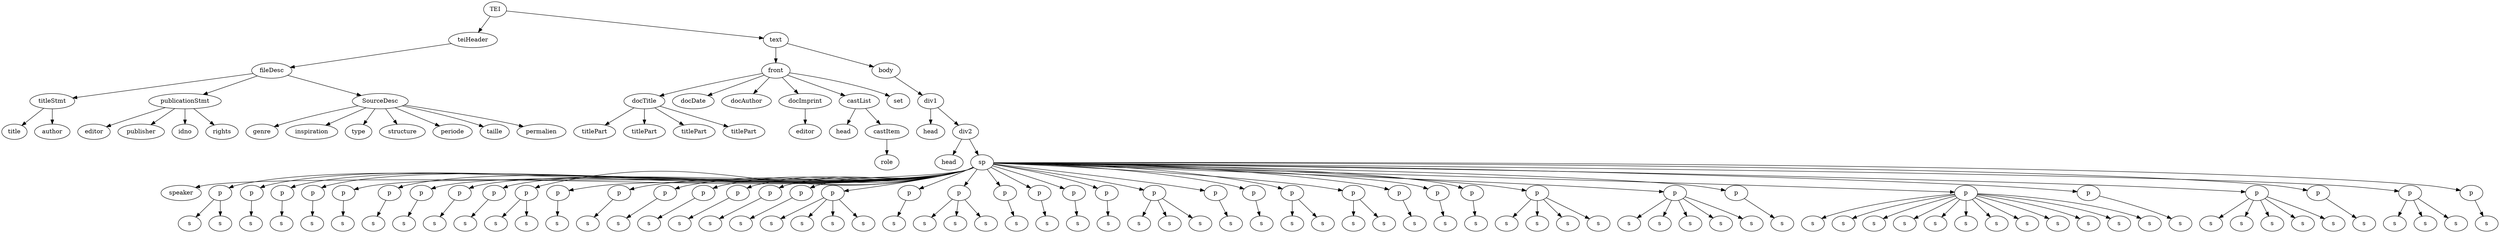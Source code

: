 digraph Tree {
	"t0" [label = "TEI"];
	"t1" [label = "teiHeader"];
	"t2" [label = "fileDesc"];
	"t3" [label = "titleStmt"];
	"t4" [label = "title"];
	"t5" [label = "author"];
	"t6" [label = "publicationStmt"];
	"t7" [label = "editor"];
	"t8" [label = "publisher"];
	"t9" [label = "idno"];
	"t10" [label = "rights"];
	"t11" [label = "SourceDesc"];
	"t12" [label = "genre"];
	"t13" [label = "inspiration"];
	"t14" [label = "type"];
	"t15" [label = "structure"];
	"t16" [label = "periode"];
	"t17" [label = "taille"];
	"t18" [label = "permalien"];
	"t19" [label = "text"];
	"t20" [label = "front"];
	"t21" [label = "docTitle"];
	"t22" [label = "titlePart"];
	"t23" [label = "titlePart"];
	"t24" [label = "titlePart"];
	"t25" [label = "titlePart"];
	"t26" [label = "docDate"];
	"t27" [label = "docAuthor"];
	"t28" [label = "docImprint"];
	"t29" [label = "editor"];
	"t30" [label = "castList"];
	"t31" [label = "head"];
	"t32" [label = "castItem"];
	"t33" [label = "role"];
	"t34" [label = "set"];
	"t35" [label = "body"];
	"t36" [label = "div1"];
	"t37" [label = "head"];
	"t38" [label = "div2"];
	"t39" [label = "head"];
	"t40" [label = "sp"];
	"t41" [label = "speaker"];
	"t42" [label = "p"];
	"t43" [label = "s"];
	"t44" [label = "s"];
	"t45" [label = "p"];
	"t46" [label = "s"];
	"t47" [label = "p"];
	"t48" [label = "s"];
	"t49" [label = "p"];
	"t50" [label = "s"];
	"t51" [label = "p"];
	"t52" [label = "s"];
	"t53" [label = "p"];
	"t54" [label = "s"];
	"t55" [label = "p"];
	"t56" [label = "s"];
	"t57" [label = "p"];
	"t58" [label = "s"];
	"t59" [label = "p"];
	"t60" [label = "s"];
	"t61" [label = "p"];
	"t62" [label = "s"];
	"t63" [label = "s"];
	"t64" [label = "p"];
	"t65" [label = "s"];
	"t66" [label = "p"];
	"t67" [label = "s"];
	"t68" [label = "p"];
	"t69" [label = "s"];
	"t70" [label = "p"];
	"t71" [label = "s"];
	"t72" [label = "p"];
	"t73" [label = "s"];
	"t74" [label = "p"];
	"t75" [label = "s"];
	"t76" [label = "p"];
	"t77" [label = "s"];
	"t78" [label = "p"];
	"t79" [label = "s"];
	"t80" [label = "s"];
	"t81" [label = "s"];
	"t82" [label = "s"];
	"t83" [label = "p"];
	"t84" [label = "s"];
	"t85" [label = "p"];
	"t86" [label = "s"];
	"t87" [label = "s"];
	"t88" [label = "s"];
	"t89" [label = "p"];
	"t90" [label = "s"];
	"t91" [label = "p"];
	"t92" [label = "s"];
	"t93" [label = "p"];
	"t94" [label = "s"];
	"t95" [label = "p"];
	"t96" [label = "s"];
	"t97" [label = "p"];
	"t98" [label = "s"];
	"t99" [label = "s"];
	"t100" [label = "s"];
	"t101" [label = "p"];
	"t102" [label = "s"];
	"t103" [label = "p"];
	"t104" [label = "s"];
	"t105" [label = "p"];
	"t106" [label = "s"];
	"t107" [label = "s"];
	"t108" [label = "p"];
	"t109" [label = "s"];
	"t110" [label = "s"];
	"t111" [label = "p"];
	"t112" [label = "s"];
	"t113" [label = "p"];
	"t114" [label = "s"];
	"t115" [label = "p"];
	"t116" [label = "s"];
	"t117" [label = "p"];
	"t118" [label = "s"];
	"t119" [label = "s"];
	"t120" [label = "s"];
	"t121" [label = "s"];
	"t122" [label = "p"];
	"t123" [label = "s"];
	"t124" [label = "s"];
	"t125" [label = "s"];
	"t126" [label = "s"];
	"t127" [label = "s"];
	"t128" [label = "p"];
	"t129" [label = "s"];
	"t130" [label = "p"];
	"t131" [label = "s"];
	"t132" [label = "s"];
	"t133" [label = "s"];
	"t134" [label = "s"];
	"t135" [label = "s"];
	"t136" [label = "s"];
	"t137" [label = "s"];
	"t138" [label = "s"];
	"t139" [label = "s"];
	"t140" [label = "s"];
	"t141" [label = "s"];
	"t142" [label = "s"];
	"t143" [label = "p"];
	"t144" [label = "s"];
	"t145" [label = "p"];
	"t146" [label = "s"];
	"t147" [label = "s"];
	"t148" [label = "s"];
	"t149" [label = "s"];
	"t150" [label = "s"];
	"t151" [label = "p"];
	"t152" [label = "s"];
	"t153" [label = "p"];
	"t154" [label = "s"];
	"t155" [label = "s"];
	"t156" [label = "s"];
	"t157" [label = "p"];
	"t158" [label = "s"];
	"t0" -> "t1";
	"t1" -> "t2";
	"t2" -> "t3";
	"t3" -> "t4";
	"t3" -> "t5";
	"t2" -> "t6";
	"t6" -> "t7";
	"t6" -> "t8";
	"t6" -> "t9";
	"t6" -> "t10";
	"t2" -> "t11";
	"t11" -> "t12";
	"t11" -> "t13";
	"t11" -> "t14";
	"t11" -> "t15";
	"t11" -> "t16";
	"t11" -> "t17";
	"t11" -> "t18";
	"t0" -> "t19";
	"t19" -> "t20";
	"t20" -> "t21";
	"t21" -> "t22";
	"t21" -> "t23";
	"t21" -> "t24";
	"t21" -> "t25";
	"t20" -> "t26";
	"t20" -> "t27";
	"t20" -> "t28";
	"t28" -> "t29";
	"t20" -> "t30";
	"t30" -> "t31";
	"t30" -> "t32";
	"t32" -> "t33";
	"t20" -> "t34";
	"t19" -> "t35";
	"t35" -> "t36";
	"t36" -> "t37";
	"t36" -> "t38";
	"t38" -> "t39";
	"t38" -> "t40";
	"t40" -> "t41";
	"t40" -> "t42";
	"t42" -> "t43";
	"t42" -> "t44";
	"t40" -> "t45";
	"t45" -> "t46";
	"t40" -> "t47";
	"t47" -> "t48";
	"t40" -> "t49";
	"t49" -> "t50";
	"t40" -> "t51";
	"t51" -> "t52";
	"t40" -> "t53";
	"t53" -> "t54";
	"t40" -> "t55";
	"t55" -> "t56";
	"t40" -> "t57";
	"t57" -> "t58";
	"t40" -> "t59";
	"t59" -> "t60";
	"t40" -> "t61";
	"t61" -> "t62";
	"t61" -> "t63";
	"t40" -> "t64";
	"t64" -> "t65";
	"t40" -> "t66";
	"t66" -> "t67";
	"t40" -> "t68";
	"t68" -> "t69";
	"t40" -> "t70";
	"t70" -> "t71";
	"t40" -> "t72";
	"t72" -> "t73";
	"t40" -> "t74";
	"t74" -> "t75";
	"t40" -> "t76";
	"t76" -> "t77";
	"t40" -> "t78";
	"t78" -> "t79";
	"t78" -> "t80";
	"t78" -> "t81";
	"t78" -> "t82";
	"t40" -> "t83";
	"t83" -> "t84";
	"t40" -> "t85";
	"t85" -> "t86";
	"t85" -> "t87";
	"t85" -> "t88";
	"t40" -> "t89";
	"t89" -> "t90";
	"t40" -> "t91";
	"t91" -> "t92";
	"t40" -> "t93";
	"t93" -> "t94";
	"t40" -> "t95";
	"t95" -> "t96";
	"t40" -> "t97";
	"t97" -> "t98";
	"t97" -> "t99";
	"t97" -> "t100";
	"t40" -> "t101";
	"t101" -> "t102";
	"t40" -> "t103";
	"t103" -> "t104";
	"t40" -> "t105";
	"t105" -> "t106";
	"t105" -> "t107";
	"t40" -> "t108";
	"t108" -> "t109";
	"t108" -> "t110";
	"t40" -> "t111";
	"t111" -> "t112";
	"t40" -> "t113";
	"t113" -> "t114";
	"t40" -> "t115";
	"t115" -> "t116";
	"t40" -> "t117";
	"t117" -> "t118";
	"t117" -> "t119";
	"t117" -> "t120";
	"t117" -> "t121";
	"t40" -> "t122";
	"t122" -> "t123";
	"t122" -> "t124";
	"t122" -> "t125";
	"t122" -> "t126";
	"t122" -> "t127";
	"t40" -> "t128";
	"t128" -> "t129";
	"t40" -> "t130";
	"t130" -> "t131";
	"t130" -> "t132";
	"t130" -> "t133";
	"t130" -> "t134";
	"t130" -> "t135";
	"t130" -> "t136";
	"t130" -> "t137";
	"t130" -> "t138";
	"t130" -> "t139";
	"t130" -> "t140";
	"t130" -> "t141";
	"t130" -> "t142";
	"t40" -> "t143";
	"t143" -> "t144";
	"t40" -> "t145";
	"t145" -> "t146";
	"t145" -> "t147";
	"t145" -> "t148";
	"t145" -> "t149";
	"t145" -> "t150";
	"t40" -> "t151";
	"t151" -> "t152";
	"t40" -> "t153";
	"t153" -> "t154";
	"t153" -> "t155";
	"t153" -> "t156";
	"t40" -> "t157";
	"t157" -> "t158";
}
